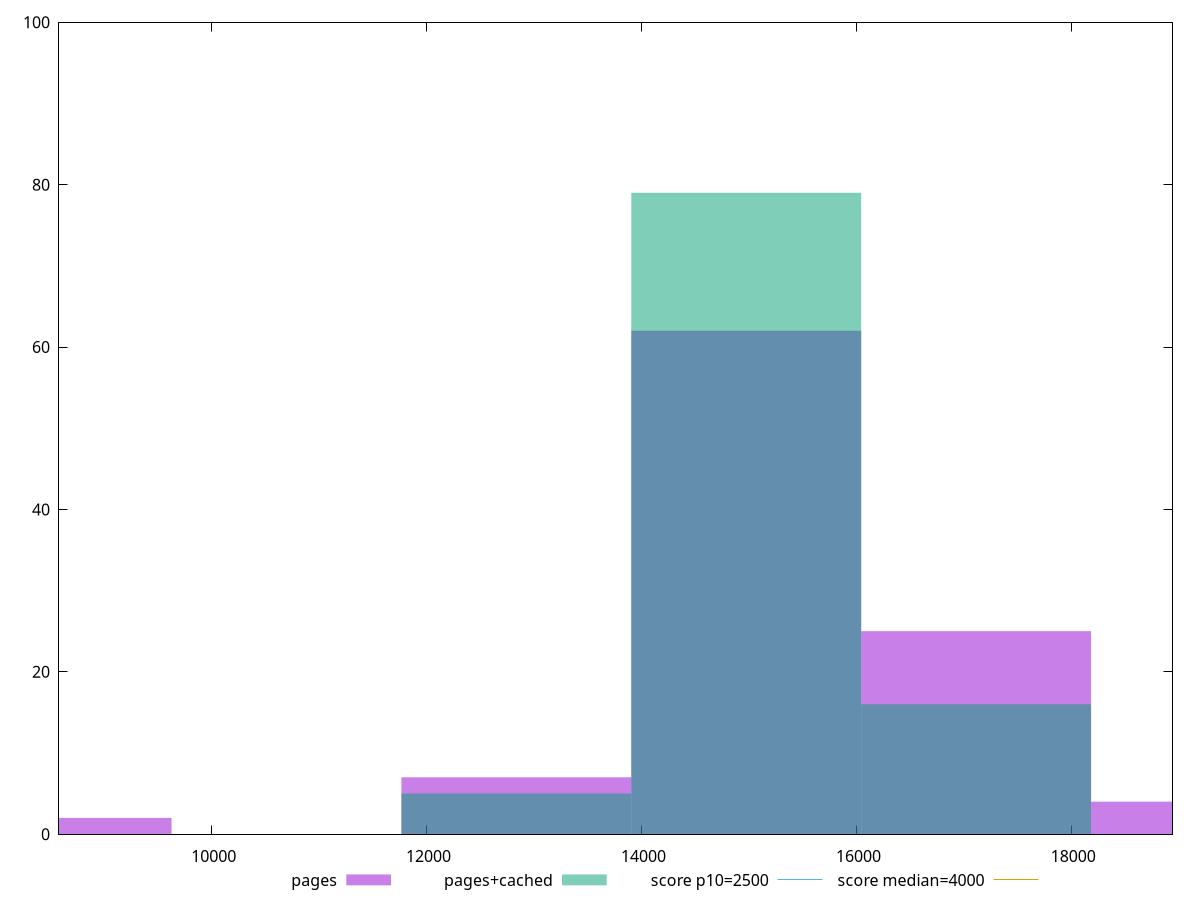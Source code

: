 reset

$pages <<EOF
8556.88512257573 2
14974.548964507527 62
12835.327683863594 7
17113.77024515146 25
19252.99152579539 4
EOF

$pagesCached <<EOF
12835.327683863594 5
14974.548964507527 79
17113.77024515146 16
EOF

set key outside below
set boxwidth 2139.2212806439325
set xrange [8579.320000000002:18941.2845]
set yrange [0:100]
set trange [0:100]
set style fill transparent solid 0.5 noborder

set parametric
set terminal svg size 640, 500 enhanced background rgb 'white'
set output "report_00015_2021-02-09T16-11-33.973Z/largest-contentful-paint/comparison/histogram/0_vs_1.svg"

plot $pages title "pages" with boxes, \
     $pagesCached title "pages+cached" with boxes, \
     2500,t title "score p10=2500", \
     4000,t title "score median=4000"

reset
